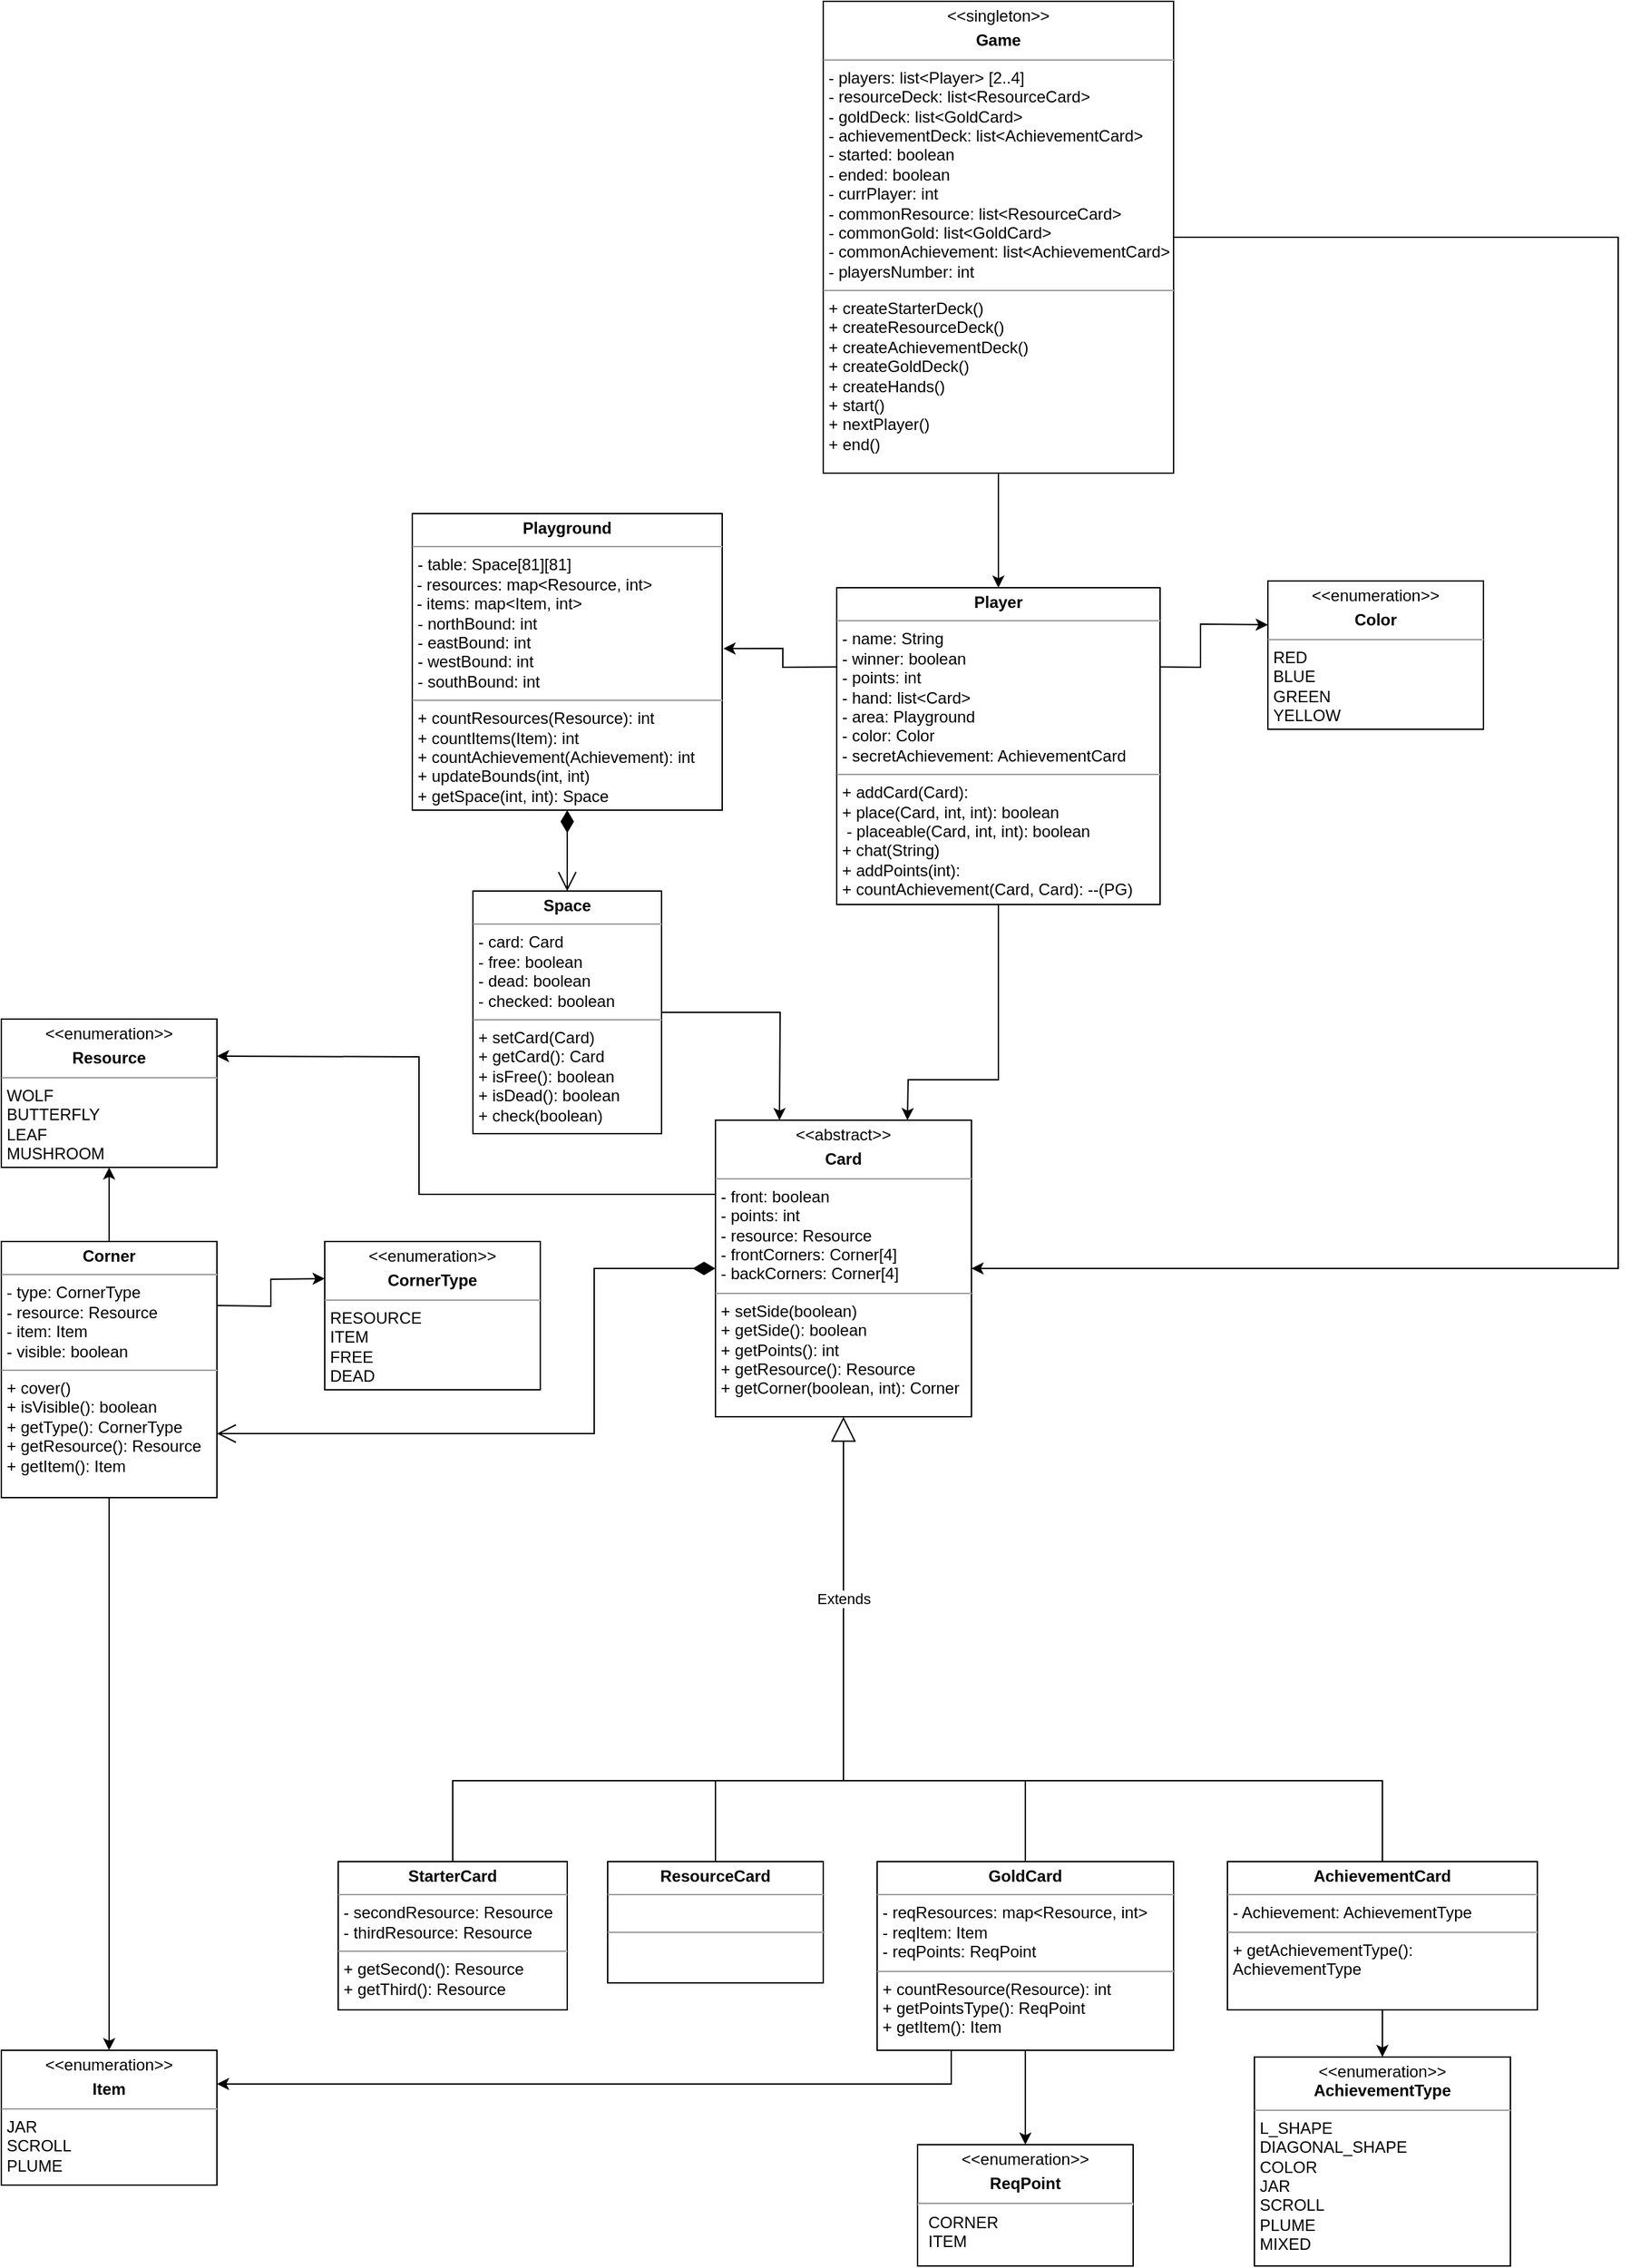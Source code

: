 <mxfile version="24.0.5" type="device">
  <diagram name="Page-1" id="c4acf3e9-155e-7222-9cf6-157b1a14988f">
    <mxGraphModel dx="1474" dy="1116" grid="1" gridSize="10" guides="1" tooltips="1" connect="1" arrows="1" fold="1" page="0" pageScale="1" pageWidth="690" pageHeight="980" background="none" math="0" shadow="0">
      <root>
        <mxCell id="0" />
        <mxCell id="1" parent="0" />
        <mxCell id="VBHyWKRIFcI3ucVcQrfy-1" value="&lt;p style=&quot;margin:0px;margin-top:4px;text-align:center;&quot;&gt;&lt;font style=&quot;font-size: 12px;&quot;&gt;&amp;lt;&amp;lt;singleton&amp;gt;&amp;gt;&lt;/font&gt;&lt;/p&gt;&lt;p style=&quot;margin:0px;margin-top:4px;text-align:center;&quot;&gt;&lt;b&gt;Game&lt;/b&gt;&lt;/p&gt;&lt;hr size=&quot;1&quot;&gt;&lt;p style=&quot;margin:0px;margin-left:4px;&quot;&gt;- players: list&amp;lt;Player&amp;gt; [2..4]&lt;/p&gt;&lt;p style=&quot;margin:0px;margin-left:4px;&quot;&gt;- resourceDeck: list&amp;lt;ResourceCard&amp;gt;&amp;nbsp;&lt;/p&gt;&lt;p style=&quot;margin:0px;margin-left:4px;&quot;&gt;- goldDeck: list&amp;lt;GoldCard&amp;gt;&lt;/p&gt;&lt;p style=&quot;margin:0px;margin-left:4px;&quot;&gt;- achievementDeck: list&amp;lt;AchievementCard&amp;gt;&lt;/p&gt;&lt;p style=&quot;margin:0px;margin-left:4px;&quot;&gt;- started: boolean&lt;/p&gt;&lt;p style=&quot;margin:0px;margin-left:4px;&quot;&gt;- ended: boolean&lt;br&gt;&lt;/p&gt;&lt;p style=&quot;margin:0px;margin-left:4px;&quot;&gt;- currPlayer: int&lt;br&gt;&lt;/p&gt;&lt;p style=&quot;margin:0px;margin-left:4px;&quot;&gt;- commonResource: list&amp;lt;ResourceCard&amp;gt;&amp;nbsp;&lt;/p&gt;&lt;p style=&quot;margin:0px;margin-left:4px;&quot;&gt;- commonGold: list&amp;lt;GoldCard&amp;gt;&lt;/p&gt;&lt;p style=&quot;margin:0px;margin-left:4px;&quot;&gt;- commonAchievement: list&amp;lt;AchievementCard&amp;gt;&lt;/p&gt;&lt;p style=&quot;margin:0px;margin-left:4px;&quot;&gt;- playersNumber: int&lt;br&gt;&lt;/p&gt;&lt;hr size=&quot;1&quot;&gt;&lt;p style=&quot;margin:0px;margin-left:4px;&quot;&gt;+ createStarterDeck()&lt;/p&gt;&lt;p style=&quot;margin:0px;margin-left:4px;&quot;&gt;+ createResourceDeck()&lt;/p&gt;&lt;p style=&quot;margin:0px;margin-left:4px;&quot;&gt;+ createAchievementDeck()&lt;/p&gt;&lt;p style=&quot;margin:0px;margin-left:4px;&quot;&gt;+ createGoldDeck()&lt;/p&gt;&lt;p style=&quot;margin:0px;margin-left:4px;&quot;&gt;+ createHands()&lt;/p&gt;&lt;p style=&quot;margin:0px;margin-left:4px;&quot;&gt;+ start()&lt;/p&gt;&lt;p style=&quot;margin:0px;margin-left:4px;&quot;&gt;+ nextPlayer()&lt;/p&gt;&lt;p style=&quot;margin:0px;margin-left:4px;&quot;&gt;+ end()&lt;br&gt;&lt;/p&gt;" style="verticalAlign=top;align=left;overflow=fill;html=1;whiteSpace=wrap;" parent="1" vertex="1">
          <mxGeometry x="650" y="-40" width="260" height="350" as="geometry" />
        </mxCell>
        <mxCell id="VBHyWKRIFcI3ucVcQrfy-3" value="&lt;p style=&quot;margin:0px;margin-top:4px;text-align:center;&quot;&gt;&lt;b&gt;Player&lt;/b&gt;&lt;/p&gt;&lt;hr size=&quot;1&quot;&gt;&lt;p style=&quot;margin:0px;margin-left:4px;&quot;&gt;- name: String&lt;/p&gt;&lt;p style=&quot;margin:0px;margin-left:4px;&quot;&gt;- winner: boolean&lt;/p&gt;&lt;p style=&quot;margin:0px;margin-left:4px;&quot;&gt;- points: int&lt;/p&gt;&lt;p style=&quot;margin:0px;margin-left:4px;&quot;&gt;- hand: list&amp;lt;Card&amp;gt;&lt;/p&gt;&lt;p style=&quot;margin:0px;margin-left:4px;&quot;&gt;- area: Playground&lt;/p&gt;&lt;p style=&quot;margin:0px;margin-left:4px;&quot;&gt;- color: Color&lt;/p&gt;&lt;p style=&quot;margin:0px;margin-left:4px;&quot;&gt;- secretAchievement: AchievementCard&lt;br&gt;&lt;/p&gt;&lt;hr size=&quot;1&quot;&gt;&lt;p style=&quot;margin:0px;margin-left:4px;&quot;&gt;+ addCard(Card):&lt;/p&gt;&lt;p style=&quot;margin:0px;margin-left:4px;&quot;&gt;+ place(Card, int, int): boolean&lt;br&gt;&lt;/p&gt;&lt;p style=&quot;margin:0px;margin-left:4px;&quot;&gt;&amp;nbsp;- placeable(Card, int, int): boolean&lt;/p&gt;&lt;p style=&quot;margin:0px;margin-left:4px;&quot;&gt;+ chat(String)&lt;/p&gt;&lt;p style=&quot;margin:0px;margin-left:4px;&quot;&gt;+ addPoints(int):&lt;/p&gt;&lt;p style=&quot;margin:0px;margin-left:4px;&quot;&gt;+ countAchievement(Card, Card): --(PG)&lt;/p&gt;&lt;div&gt;&lt;br&gt;&lt;/div&gt;" style="verticalAlign=top;align=left;overflow=fill;html=1;whiteSpace=wrap;" parent="1" vertex="1">
          <mxGeometry x="660" y="395" width="240" height="235" as="geometry" />
        </mxCell>
        <mxCell id="VBHyWKRIFcI3ucVcQrfy-13" value="&lt;p style=&quot;margin:0px;margin-top:4px;text-align:center;&quot;&gt;&lt;b&gt;Playground&lt;/b&gt;&lt;/p&gt;&lt;hr size=&quot;1&quot;&gt;&lt;p style=&quot;margin:0px;margin-left:4px;&quot;&gt;- table: Space[81][81]&lt;/p&gt;&lt;div&gt;&amp;nbsp;- resources: map&amp;lt;Resource, int&amp;gt; &lt;br&gt;&lt;/div&gt;&lt;div&gt;&amp;nbsp;- items: map&amp;lt;Item, int&amp;gt; &lt;/div&gt;&lt;p style=&quot;margin:0px;margin-left:4px;&quot;&gt;- northBound: int&lt;/p&gt;&lt;p style=&quot;margin:0px;margin-left:4px;&quot;&gt;- eastBound: int&lt;br&gt;- westBound: int&lt;/p&gt;&lt;p style=&quot;margin:0px;margin-left:4px;&quot;&gt;- southBound: int&lt;br&gt;&lt;/p&gt;&lt;hr size=&quot;1&quot;&gt;&lt;p style=&quot;margin:0px;margin-left:4px;&quot;&gt;+ countResources(Resource): int&lt;/p&gt;&lt;p style=&quot;margin:0px;margin-left:4px;&quot;&gt;+ countItems(Item): int&lt;/p&gt;&lt;p style=&quot;margin:0px;margin-left:4px;&quot;&gt;+ countAchievement(Achievement): int&lt;/p&gt;&lt;p style=&quot;margin:0px;margin-left:4px;&quot;&gt;+ updateBounds(int, int)&lt;/p&gt;&lt;p style=&quot;margin:0px;margin-left:4px;&quot;&gt;+ getSpace(int, int): Space&lt;br&gt;&lt;/p&gt;" style="verticalAlign=top;align=left;overflow=fill;html=1;whiteSpace=wrap;" parent="1" vertex="1">
          <mxGeometry x="345" y="340" width="230" height="220" as="geometry" />
        </mxCell>
        <mxCell id="VBHyWKRIFcI3ucVcQrfy-16" value="&lt;p style=&quot;margin:0px;margin-top:4px;text-align:center;&quot;&gt;&amp;lt;&amp;lt;abstract&amp;gt;&amp;gt;&lt;/p&gt;&lt;p style=&quot;margin:0px;margin-top:4px;text-align:center;&quot;&gt;&lt;b&gt;Card&lt;/b&gt;&lt;/p&gt;&lt;hr size=&quot;1&quot;&gt;&lt;p style=&quot;margin:0px;margin-left:4px;&quot;&gt;- front: boolean&lt;/p&gt;&lt;p style=&quot;margin:0px;margin-left:4px;&quot;&gt;- points: int&lt;/p&gt;&lt;p style=&quot;margin:0px;margin-left:4px;&quot;&gt;- resource: Resource&lt;/p&gt;&lt;p style=&quot;margin:0px;margin-left:4px;&quot;&gt;- frontCorners: Corner[4]&lt;/p&gt;&lt;p style=&quot;margin:0px;margin-left:4px;&quot;&gt;- backCorners: Corner[4]&lt;/p&gt;&lt;hr size=&quot;1&quot;&gt;&lt;p style=&quot;margin:0px;margin-left:4px;&quot;&gt;+ setSide(boolean)&lt;/p&gt;&lt;p style=&quot;margin:0px;margin-left:4px;&quot;&gt;+ getSide(): boolean&lt;/p&gt;&lt;p style=&quot;margin:0px;margin-left:4px;&quot;&gt;+ getPoints(): int&lt;/p&gt;&lt;p style=&quot;margin:0px;margin-left:4px;&quot;&gt;+ getResource(): Resource&lt;br&gt;&lt;/p&gt;&lt;p style=&quot;margin:0px;margin-left:4px;&quot;&gt;+ getCorner(boolean, int): Corner&lt;br&gt;&lt;/p&gt;" style="verticalAlign=top;align=left;overflow=fill;html=1;whiteSpace=wrap;" parent="1" vertex="1">
          <mxGeometry x="570" y="790" width="190" height="220" as="geometry" />
        </mxCell>
        <mxCell id="VBHyWKRIFcI3ucVcQrfy-17" value="&lt;p style=&quot;margin:0px;margin-top:4px;text-align:center;&quot;&gt;&amp;lt;&amp;lt;enumeration&amp;gt;&amp;gt;&lt;/p&gt;&lt;p style=&quot;margin:0px;margin-top:4px;text-align:center;&quot;&gt;&lt;b&gt;Resource&lt;/b&gt;&lt;/p&gt;&lt;hr size=&quot;1&quot;&gt;&lt;p style=&quot;margin:0px;margin-left:4px;&quot;&gt;WOLF&lt;/p&gt;&lt;p style=&quot;margin:0px;margin-left:4px;&quot;&gt;BUTTERFLY&lt;/p&gt;&lt;p style=&quot;margin:0px;margin-left:4px;&quot;&gt;LEAF&lt;/p&gt;&lt;p style=&quot;margin:0px;margin-left:4px;&quot;&gt;MUSHROOM&lt;/p&gt;" style="verticalAlign=top;align=left;overflow=fill;html=1;whiteSpace=wrap;" parent="1" vertex="1">
          <mxGeometry x="40" y="715" width="160" height="110" as="geometry" />
        </mxCell>
        <mxCell id="VBHyWKRIFcI3ucVcQrfy-19" value="&lt;p style=&quot;margin:0px;margin-top:4px;text-align:center;&quot;&gt;&lt;b&gt;ResourceCard&lt;/b&gt;&lt;/p&gt;&lt;hr size=&quot;1&quot;&gt;&lt;p style=&quot;margin:0px;margin-left:4px;&quot;&gt;&lt;br&gt;&lt;/p&gt;&lt;hr size=&quot;1&quot;&gt;&lt;p style=&quot;margin:0px;margin-left:4px;&quot;&gt;&lt;br&gt;&lt;/p&gt;" style="verticalAlign=top;align=left;overflow=fill;html=1;whiteSpace=wrap;" parent="1" vertex="1">
          <mxGeometry x="490" y="1340" width="160" height="90" as="geometry" />
        </mxCell>
        <mxCell id="VBHyWKRIFcI3ucVcQrfy-21" value="&lt;p style=&quot;margin:0px;margin-top:4px;text-align:center;&quot;&gt;&lt;b&gt;GoldCard&lt;/b&gt;&lt;/p&gt;&lt;hr size=&quot;1&quot;&gt;&lt;p style=&quot;margin:0px;margin-left:4px;&quot;&gt;- reqResources: map&amp;lt;Resource, int&amp;gt; &lt;br&gt;&lt;/p&gt;&lt;p style=&quot;margin:0px;margin-left:4px;&quot;&gt;- reqItem: Item&lt;/p&gt;&lt;p style=&quot;margin:0px;margin-left:4px;&quot;&gt;- reqPoints: ReqPoint&lt;/p&gt;&lt;hr size=&quot;1&quot;&gt;&lt;p style=&quot;margin:0px;margin-left:4px;&quot;&gt;+ countResource(Resource): int&lt;/p&gt;&lt;p style=&quot;margin:0px;margin-left:4px;&quot;&gt;+ getPointsType(): ReqPoint&lt;br&gt;&lt;/p&gt;&lt;p style=&quot;margin:0px;margin-left:4px;&quot;&gt;+ getItem(): Item&lt;br&gt;&lt;/p&gt;" style="verticalAlign=top;align=left;overflow=fill;html=1;whiteSpace=wrap;" parent="1" vertex="1">
          <mxGeometry x="690" y="1340" width="220" height="140" as="geometry" />
        </mxCell>
        <mxCell id="VBHyWKRIFcI3ucVcQrfy-22" value="&lt;p style=&quot;margin: 4px 0px 0px; text-align: center;&quot;&gt;&lt;font style=&quot;font-size: 12px;&quot;&gt;&amp;lt;&amp;lt;enumeration&amp;gt;&amp;gt;&lt;/font&gt;&lt;/p&gt;&lt;p style=&quot;margin: 4px 0px 0px; text-align: center;&quot;&gt;&lt;b&gt;ReqPoint&lt;/b&gt;&lt;/p&gt;&lt;hr&gt;&lt;p style=&quot;margin:0px;margin-left:8px;&quot;&gt;CORNER&lt;/p&gt;&lt;p style=&quot;margin:0px;margin-left:8px;&quot;&gt;ITEM&lt;/p&gt;" style="verticalAlign=top;align=left;overflow=fill;html=1;whiteSpace=wrap;" parent="1" vertex="1">
          <mxGeometry x="720" y="1550" width="160" height="90" as="geometry" />
        </mxCell>
        <mxCell id="VBHyWKRIFcI3ucVcQrfy-25" value="&lt;p style=&quot;margin:0px;margin-top:4px;text-align:center;&quot;&gt;&lt;b&gt;StarterCard&lt;/b&gt;&lt;/p&gt;&lt;hr size=&quot;1&quot;&gt;&lt;p style=&quot;margin:0px;margin-left:4px;&quot;&gt;- secondResource: Resource&lt;/p&gt;&lt;p style=&quot;margin:0px;margin-left:4px;&quot;&gt;- thirdResource: Resource&lt;/p&gt;&lt;hr size=&quot;1&quot;&gt;&lt;p style=&quot;margin:0px;margin-left:4px;&quot;&gt;+ getSecond(): Resource&lt;/p&gt;&lt;p style=&quot;margin:0px;margin-left:4px;&quot;&gt;+ getThird(): Resource&lt;/p&gt;" style="verticalAlign=top;align=left;overflow=fill;html=1;whiteSpace=wrap;" parent="1" vertex="1">
          <mxGeometry x="290" y="1340" width="170" height="110" as="geometry" />
        </mxCell>
        <mxCell id="VBHyWKRIFcI3ucVcQrfy-26" value="&lt;p style=&quot;margin:0px;margin-top:4px;text-align:center;&quot;&gt;&lt;b&gt;AchievementCard&lt;/b&gt;&lt;/p&gt;&lt;hr size=&quot;1&quot;&gt;&lt;p style=&quot;margin:0px;margin-left:4px;&quot;&gt;- Achievement: AchievementType&lt;/p&gt;&lt;hr size=&quot;1&quot;&gt;&lt;p style=&quot;margin:0px;margin-left:4px;&quot;&gt;+ getAchievementType(): AchievementType&lt;/p&gt;" style="verticalAlign=top;align=left;overflow=fill;html=1;whiteSpace=wrap;" parent="1" vertex="1">
          <mxGeometry x="950" y="1340" width="230" height="110" as="geometry" />
        </mxCell>
        <mxCell id="VBHyWKRIFcI3ucVcQrfy-27" value="&lt;p style=&quot;margin:0px;margin-top:4px;text-align:center;&quot;&gt;&amp;lt;&amp;lt;enumeration&amp;gt;&amp;gt;&lt;br&gt;&lt;b&gt;AchievementType&lt;/b&gt;&lt;/p&gt;&lt;hr size=&quot;1&quot;&gt;&lt;p style=&quot;margin:0px;margin-left:4px;&quot;&gt;L_SHAPE&lt;/p&gt;&lt;p style=&quot;margin:0px;margin-left:4px;&quot;&gt;DIAGONAL_SHAPE&lt;/p&gt;&lt;p style=&quot;margin:0px;margin-left:4px;&quot;&gt;COLOR&lt;/p&gt;&lt;p style=&quot;margin:0px;margin-left:4px;&quot;&gt;JAR&lt;/p&gt;&lt;p style=&quot;margin:0px;margin-left:4px;&quot;&gt;SCROLL&lt;/p&gt;&lt;p style=&quot;margin:0px;margin-left:4px;&quot;&gt;PLUME&lt;/p&gt;&lt;p style=&quot;margin:0px;margin-left:4px;&quot;&gt;MIXED&lt;/p&gt;" style="verticalAlign=top;align=left;overflow=fill;html=1;whiteSpace=wrap;" parent="1" vertex="1">
          <mxGeometry x="970" y="1485" width="190" height="155" as="geometry" />
        </mxCell>
        <mxCell id="9KjA4H4EcXaX_7E6Pq11-5" value="" style="endArrow=classic;html=1;rounded=0;entryX=0.5;entryY=0;entryDx=0;entryDy=0;exitX=0.5;exitY=1;exitDx=0;exitDy=0;" parent="1" source="VBHyWKRIFcI3ucVcQrfy-21" target="VBHyWKRIFcI3ucVcQrfy-22" edge="1">
          <mxGeometry width="50" height="50" relative="1" as="geometry">
            <mxPoint x="870" y="1650" as="sourcePoint" />
            <mxPoint x="920" y="1600" as="targetPoint" />
          </mxGeometry>
        </mxCell>
        <mxCell id="9KjA4H4EcXaX_7E6Pq11-6" value="" style="endArrow=classic;html=1;rounded=0;entryX=0.5;entryY=0;entryDx=0;entryDy=0;exitX=0.5;exitY=1;exitDx=0;exitDy=0;" parent="1" source="VBHyWKRIFcI3ucVcQrfy-26" target="VBHyWKRIFcI3ucVcQrfy-27" edge="1">
          <mxGeometry width="50" height="50" relative="1" as="geometry">
            <mxPoint x="910" y="1490" as="sourcePoint" />
            <mxPoint x="960" y="1440" as="targetPoint" />
          </mxGeometry>
        </mxCell>
        <mxCell id="9KjA4H4EcXaX_7E6Pq11-11" value="Extends" style="endArrow=block;endSize=16;endFill=0;html=1;rounded=0;entryX=0.5;entryY=1;entryDx=0;entryDy=0;" parent="1" target="VBHyWKRIFcI3ucVcQrfy-16" edge="1">
          <mxGeometry width="160" relative="1" as="geometry">
            <mxPoint x="665" y="1280" as="sourcePoint" />
            <mxPoint x="710" y="1130" as="targetPoint" />
            <Array as="points" />
          </mxGeometry>
        </mxCell>
        <mxCell id="9KjA4H4EcXaX_7E6Pq11-15" value="" style="endArrow=classic;html=1;rounded=0;entryX=0.5;entryY=0;entryDx=0;entryDy=0;exitX=0.5;exitY=1;exitDx=0;exitDy=0;" parent="1" source="VBHyWKRIFcI3ucVcQrfy-1" target="VBHyWKRIFcI3ucVcQrfy-3" edge="1">
          <mxGeometry width="50" height="50" relative="1" as="geometry">
            <mxPoint x="700" y="300" as="sourcePoint" />
            <mxPoint x="880" y="330" as="targetPoint" />
          </mxGeometry>
        </mxCell>
        <mxCell id="9KjA4H4EcXaX_7E6Pq11-17" value="" style="endArrow=classic;html=1;rounded=0;entryX=0;entryY=0.25;entryDx=0;entryDy=0;exitX=1;exitY=0.25;exitDx=0;exitDy=0;" parent="1" source="VBHyWKRIFcI3ucVcQrfy-3" edge="1">
          <mxGeometry width="50" height="50" relative="1" as="geometry">
            <mxPoint x="650" y="340" as="sourcePoint" />
            <mxPoint x="980.0" y="422.5" as="targetPoint" />
            <Array as="points">
              <mxPoint x="930" y="454" />
              <mxPoint x="930" y="422" />
            </Array>
          </mxGeometry>
        </mxCell>
        <mxCell id="9KjA4H4EcXaX_7E6Pq11-19" value="" style="endArrow=classic;html=1;rounded=0;exitX=0.5;exitY=1;exitDx=0;exitDy=0;entryX=0.75;entryY=0;entryDx=0;entryDy=0;" parent="1" source="VBHyWKRIFcI3ucVcQrfy-3" target="VBHyWKRIFcI3ucVcQrfy-16" edge="1">
          <mxGeometry width="50" height="50" relative="1" as="geometry">
            <mxPoint x="650" y="630" as="sourcePoint" />
            <mxPoint x="700" y="580" as="targetPoint" />
            <Array as="points">
              <mxPoint x="780" y="760" />
              <mxPoint x="713" y="760" />
            </Array>
          </mxGeometry>
        </mxCell>
        <mxCell id="9KjA4H4EcXaX_7E6Pq11-20" value="" style="endArrow=classic;html=1;rounded=0;exitX=1;exitY=0.5;exitDx=0;exitDy=0;entryX=1;entryY=0.5;entryDx=0;entryDy=0;" parent="1" source="VBHyWKRIFcI3ucVcQrfy-1" target="VBHyWKRIFcI3ucVcQrfy-16" edge="1">
          <mxGeometry width="50" height="50" relative="1" as="geometry">
            <mxPoint x="650" y="490" as="sourcePoint" />
            <mxPoint x="1240" y="1100" as="targetPoint" />
            <Array as="points">
              <mxPoint x="1240" y="135" />
              <mxPoint x="1240" y="900" />
            </Array>
          </mxGeometry>
        </mxCell>
        <mxCell id="9KjA4H4EcXaX_7E6Pq11-41" value="&lt;p style=&quot;margin:0px;margin-top:4px;text-align:center;&quot;&gt;&lt;b&gt;Corner&lt;/b&gt;&lt;/p&gt;&lt;hr size=&quot;1&quot;&gt;&lt;p style=&quot;margin:0px;margin-left:4px;&quot;&gt;- type: CornerType&lt;br&gt;&lt;/p&gt;&lt;p style=&quot;margin:0px;margin-left:4px;&quot;&gt;- resource: Resource&lt;/p&gt;&lt;p style=&quot;margin:0px;margin-left:4px;&quot;&gt;- item: Item&lt;/p&gt;&lt;p style=&quot;margin:0px;margin-left:4px;&quot;&gt;- visible: boolean&lt;br&gt;&lt;/p&gt;&lt;hr size=&quot;1&quot;&gt;&lt;p style=&quot;margin:0px;margin-left:4px;&quot;&gt;+ cover()&lt;/p&gt;&lt;p style=&quot;margin:0px;margin-left:4px;&quot;&gt;+ isVisible(): boolean&lt;/p&gt;&lt;p style=&quot;margin:0px;margin-left:4px;&quot;&gt;+ getType(): CornerType&lt;/p&gt;&lt;p style=&quot;margin:0px;margin-left:4px;&quot;&gt;+ getResource(): Resource&lt;/p&gt;&lt;p style=&quot;margin:0px;margin-left:4px;&quot;&gt;+ getItem(): Item&lt;br&gt;&lt;/p&gt;" style="verticalAlign=top;align=left;overflow=fill;html=1;whiteSpace=wrap;" parent="1" vertex="1">
          <mxGeometry x="40" y="880" width="160" height="190" as="geometry" />
        </mxCell>
        <mxCell id="9KjA4H4EcXaX_7E6Pq11-42" value="&lt;p style=&quot;margin:0px;margin-top:4px;text-align:center;&quot;&gt;&amp;lt;&amp;lt;enumeration&amp;gt;&amp;gt;&lt;/p&gt;&lt;p style=&quot;margin:0px;margin-top:4px;text-align:center;&quot;&gt;&lt;b&gt;Item&lt;/b&gt;&lt;/p&gt;&lt;hr size=&quot;1&quot;&gt;&lt;p style=&quot;margin:0px;margin-left:4px;&quot;&gt;JAR&lt;/p&gt;&lt;p style=&quot;margin:0px;margin-left:4px;&quot;&gt;SCROLL&lt;/p&gt;&lt;p style=&quot;margin:0px;margin-left:4px;&quot;&gt;PLUME&lt;/p&gt;" style="verticalAlign=top;align=left;overflow=fill;html=1;whiteSpace=wrap;" parent="1" vertex="1">
          <mxGeometry x="40" y="1480" width="160" height="100" as="geometry" />
        </mxCell>
        <mxCell id="9KjA4H4EcXaX_7E6Pq11-44" value="" style="endArrow=classic;html=1;rounded=0;entryX=0.5;entryY=1;entryDx=0;entryDy=0;exitX=0.5;exitY=0;exitDx=0;exitDy=0;" parent="1" source="9KjA4H4EcXaX_7E6Pq11-41" target="VBHyWKRIFcI3ucVcQrfy-17" edge="1">
          <mxGeometry width="50" height="50" relative="1" as="geometry">
            <mxPoint x="420" y="1040" as="sourcePoint" />
            <mxPoint x="470" y="990" as="targetPoint" />
          </mxGeometry>
        </mxCell>
        <mxCell id="9KjA4H4EcXaX_7E6Pq11-45" value="" style="endArrow=classic;html=1;rounded=0;exitX=0;exitY=0.25;exitDx=0;exitDy=0;entryX=1;entryY=0.25;entryDx=0;entryDy=0;" parent="1" source="VBHyWKRIFcI3ucVcQrfy-16" target="VBHyWKRIFcI3ucVcQrfy-17" edge="1">
          <mxGeometry width="50" height="50" relative="1" as="geometry">
            <mxPoint x="500" y="1040" as="sourcePoint" />
            <mxPoint x="550" y="990" as="targetPoint" />
            <Array as="points">
              <mxPoint x="350" y="845" />
              <mxPoint x="350" y="743" />
            </Array>
          </mxGeometry>
        </mxCell>
        <mxCell id="9KjA4H4EcXaX_7E6Pq11-46" value="" style="endArrow=classic;html=1;rounded=0;exitX=0.5;exitY=1;exitDx=0;exitDy=0;entryX=0.5;entryY=0;entryDx=0;entryDy=0;" parent="1" source="9KjA4H4EcXaX_7E6Pq11-41" target="9KjA4H4EcXaX_7E6Pq11-42" edge="1">
          <mxGeometry width="50" height="50" relative="1" as="geometry">
            <mxPoint x="420" y="1040" as="sourcePoint" />
            <mxPoint x="470" y="990" as="targetPoint" />
          </mxGeometry>
        </mxCell>
        <mxCell id="9KjA4H4EcXaX_7E6Pq11-50" value="" style="endArrow=classic;html=1;rounded=0;entryX=1;entryY=0.25;entryDx=0;entryDy=0;exitX=0.25;exitY=1;exitDx=0;exitDy=0;" parent="1" source="VBHyWKRIFcI3ucVcQrfy-21" target="9KjA4H4EcXaX_7E6Pq11-42" edge="1">
          <mxGeometry width="50" height="50" relative="1" as="geometry">
            <mxPoint x="460" y="1380" as="sourcePoint" />
            <mxPoint x="510" y="1330" as="targetPoint" />
            <Array as="points">
              <mxPoint x="745" y="1505" />
            </Array>
          </mxGeometry>
        </mxCell>
        <mxCell id="9KjA4H4EcXaX_7E6Pq11-51" value="&lt;p style=&quot;margin:0px;margin-top:4px;text-align:center;&quot;&gt;&amp;lt;&amp;lt;enumeration&amp;gt;&amp;gt;&lt;/p&gt;&lt;p style=&quot;margin:0px;margin-top:4px;text-align:center;&quot;&gt;&lt;b&gt;CornerType&lt;/b&gt;&lt;br&gt;&lt;/p&gt;&lt;hr size=&quot;1&quot;&gt;&lt;p style=&quot;margin:0px;margin-left:4px;&quot;&gt;RESOURCE&lt;br&gt;&lt;/p&gt;&lt;p style=&quot;margin:0px;margin-left:4px;&quot;&gt;ITEM&lt;/p&gt;&lt;p style=&quot;margin:0px;margin-left:4px;&quot;&gt;FREE&lt;/p&gt;&lt;p style=&quot;margin:0px;margin-left:4px;&quot;&gt;DEAD&lt;/p&gt;" style="verticalAlign=top;align=left;overflow=fill;html=1;whiteSpace=wrap;" parent="1" vertex="1">
          <mxGeometry x="280" y="880" width="160" height="110" as="geometry" />
        </mxCell>
        <mxCell id="9KjA4H4EcXaX_7E6Pq11-52" value="" style="endArrow=classic;html=1;rounded=0;exitX=1;exitY=0.25;exitDx=0;exitDy=0;entryX=0;entryY=0.25;entryDx=0;entryDy=0;" parent="1" source="9KjA4H4EcXaX_7E6Pq11-41" target="9KjA4H4EcXaX_7E6Pq11-51" edge="1">
          <mxGeometry width="50" height="50" relative="1" as="geometry">
            <mxPoint x="460" y="1060" as="sourcePoint" />
            <mxPoint x="510" y="1010" as="targetPoint" />
            <Array as="points">
              <mxPoint x="240" y="928" />
              <mxPoint x="240" y="908" />
            </Array>
          </mxGeometry>
        </mxCell>
        <mxCell id="7Q8JWQBwUeFJPMpjAtA_-2" value="" style="endArrow=none;html=1;rounded=0;exitX=0.5;exitY=0;exitDx=0;exitDy=0;" parent="1" source="VBHyWKRIFcI3ucVcQrfy-25" edge="1">
          <mxGeometry width="50" height="50" relative="1" as="geometry">
            <mxPoint x="670" y="1240" as="sourcePoint" />
            <mxPoint x="650" y="1280" as="targetPoint" />
            <Array as="points">
              <mxPoint x="375" y="1280" />
            </Array>
          </mxGeometry>
        </mxCell>
        <mxCell id="7Q8JWQBwUeFJPMpjAtA_-3" value="" style="endArrow=none;html=1;rounded=0;exitX=0.5;exitY=0;exitDx=0;exitDy=0;" parent="1" source="VBHyWKRIFcI3ucVcQrfy-19" edge="1">
          <mxGeometry width="50" height="50" relative="1" as="geometry">
            <mxPoint x="670" y="1240" as="sourcePoint" />
            <mxPoint x="570" y="1280" as="targetPoint" />
          </mxGeometry>
        </mxCell>
        <mxCell id="7Q8JWQBwUeFJPMpjAtA_-4" value="" style="endArrow=none;html=1;rounded=0;entryX=0.5;entryY=0;entryDx=0;entryDy=0;" parent="1" target="VBHyWKRIFcI3ucVcQrfy-21" edge="1">
          <mxGeometry width="50" height="50" relative="1" as="geometry">
            <mxPoint x="800" y="1280" as="sourcePoint" />
            <mxPoint x="720" y="1190" as="targetPoint" />
          </mxGeometry>
        </mxCell>
        <mxCell id="7Q8JWQBwUeFJPMpjAtA_-5" value="" style="endArrow=none;html=1;rounded=0;entryX=0.5;entryY=0;entryDx=0;entryDy=0;" parent="1" target="VBHyWKRIFcI3ucVcQrfy-26" edge="1">
          <mxGeometry width="50" height="50" relative="1" as="geometry">
            <mxPoint x="650" y="1280" as="sourcePoint" />
            <mxPoint x="720" y="1190" as="targetPoint" />
            <Array as="points">
              <mxPoint x="1065" y="1280" />
            </Array>
          </mxGeometry>
        </mxCell>
        <mxCell id="7Q8JWQBwUeFJPMpjAtA_-7" value="" style="endArrow=open;html=1;endSize=12;startArrow=diamondThin;startSize=14;startFill=1;edgeStyle=orthogonalEdgeStyle;align=left;verticalAlign=bottom;rounded=0;exitX=0;exitY=0.5;exitDx=0;exitDy=0;entryX=1;entryY=0.75;entryDx=0;entryDy=0;" parent="1" source="VBHyWKRIFcI3ucVcQrfy-16" target="9KjA4H4EcXaX_7E6Pq11-41" edge="1">
          <mxGeometry x="-0.878" relative="1" as="geometry">
            <mxPoint x="550" y="900" as="sourcePoint" />
            <mxPoint x="470" y="980" as="targetPoint" />
            <Array as="points">
              <mxPoint x="480" y="900" />
              <mxPoint x="480" y="1023" />
            </Array>
            <mxPoint as="offset" />
          </mxGeometry>
        </mxCell>
        <mxCell id="7Q8JWQBwUeFJPMpjAtA_-9" value="&lt;p style=&quot;margin:0px;margin-top:4px;text-align:center;&quot;&gt;&amp;lt;&amp;lt;enumeration&amp;gt;&amp;gt;&lt;/p&gt;&lt;p style=&quot;margin:0px;margin-top:4px;text-align:center;&quot;&gt;&lt;b&gt;Color&lt;/b&gt;&lt;br&gt;&lt;/p&gt;&lt;hr size=&quot;1&quot;&gt;&lt;p style=&quot;margin:0px;margin-left:4px;&quot;&gt;RED&lt;br&gt;&lt;/p&gt;&lt;p style=&quot;margin:0px;margin-left:4px;&quot;&gt;BLUE&lt;/p&gt;&lt;p style=&quot;margin:0px;margin-left:4px;&quot;&gt;GREEN&lt;/p&gt;&lt;p style=&quot;margin:0px;margin-left:4px;&quot;&gt;YELLOW&lt;/p&gt;" style="verticalAlign=top;align=left;overflow=fill;html=1;whiteSpace=wrap;" parent="1" vertex="1">
          <mxGeometry x="980" y="390" width="160" height="110" as="geometry" />
        </mxCell>
        <mxCell id="7Q8JWQBwUeFJPMpjAtA_-11" style="edgeStyle=orthogonalEdgeStyle;rounded=0;orthogonalLoop=1;jettySize=auto;html=1;exitX=0.5;exitY=1;exitDx=0;exitDy=0;" parent="1" source="VBHyWKRIFcI3ucVcQrfy-16" target="VBHyWKRIFcI3ucVcQrfy-16" edge="1">
          <mxGeometry relative="1" as="geometry" />
        </mxCell>
        <mxCell id="mR6tvdOViw74VSjQAa9q-1" value="&lt;p style=&quot;margin:0px;margin-top:4px;text-align:center;&quot;&gt;&lt;b&gt;Space&lt;/b&gt;&lt;/p&gt;&lt;hr size=&quot;1&quot;&gt;&lt;p style=&quot;margin:0px;margin-left:4px;&quot;&gt;- card: Card&lt;br&gt;&lt;/p&gt;&lt;p style=&quot;margin:0px;margin-left:4px;&quot;&gt;- free: boolean&lt;/p&gt;&lt;p style=&quot;margin:0px;margin-left:4px;&quot;&gt;- dead: boolean&lt;/p&gt;&lt;p style=&quot;margin:0px;margin-left:4px;&quot;&gt;- checked: boolean&lt;/p&gt;&lt;hr size=&quot;1&quot;&gt;&lt;p style=&quot;margin:0px;margin-left:4px;&quot;&gt;+ setCard(Card)&lt;br&gt;&lt;/p&gt;&lt;p style=&quot;margin:0px;margin-left:4px;&quot;&gt;+ getCard(): Card&lt;br&gt;&lt;/p&gt;&lt;p style=&quot;margin:0px;margin-left:4px;&quot;&gt;+ isFree(): boolean&lt;br&gt;&lt;/p&gt;&lt;p style=&quot;margin:0px;margin-left:4px;&quot;&gt;+ isDead(): boolean&lt;/p&gt;&lt;p style=&quot;margin:0px;margin-left:4px;&quot;&gt;+ check(boolean)&lt;/p&gt;&lt;p style=&quot;margin:0px;margin-left:4px;&quot;&gt;&lt;/p&gt;" style="verticalAlign=top;align=left;overflow=fill;html=1;whiteSpace=wrap;" parent="1" vertex="1">
          <mxGeometry x="390" y="620" width="140" height="180" as="geometry" />
        </mxCell>
        <mxCell id="mR6tvdOViw74VSjQAa9q-6" value="" style="endArrow=classic;html=1;rounded=0;entryX=0.25;entryY=0;entryDx=0;entryDy=0;exitX=1;exitY=0.5;exitDx=0;exitDy=0;" parent="1" source="mR6tvdOViw74VSjQAa9q-1" target="VBHyWKRIFcI3ucVcQrfy-16" edge="1">
          <mxGeometry width="50" height="50" relative="1" as="geometry">
            <mxPoint x="550" y="740" as="sourcePoint" />
            <mxPoint x="650" y="660" as="targetPoint" />
            <Array as="points">
              <mxPoint x="618" y="710" />
            </Array>
          </mxGeometry>
        </mxCell>
        <mxCell id="mR6tvdOViw74VSjQAa9q-10" value="" style="endArrow=classic;html=1;rounded=0;entryX=1.004;entryY=0.455;entryDx=0;entryDy=0;entryPerimeter=0;exitX=0;exitY=0.25;exitDx=0;exitDy=0;" parent="1" source="VBHyWKRIFcI3ucVcQrfy-3" target="VBHyWKRIFcI3ucVcQrfy-13" edge="1">
          <mxGeometry width="50" height="50" relative="1" as="geometry">
            <mxPoint x="730" y="570" as="sourcePoint" />
            <mxPoint x="780" y="520" as="targetPoint" />
            <Array as="points">
              <mxPoint x="620" y="454" />
              <mxPoint x="620" y="440" />
            </Array>
          </mxGeometry>
        </mxCell>
        <mxCell id="mR6tvdOViw74VSjQAa9q-12" value="" style="endArrow=open;html=1;endSize=12;startArrow=diamondThin;startSize=14;startFill=1;edgeStyle=orthogonalEdgeStyle;align=left;verticalAlign=bottom;rounded=0;entryX=0.5;entryY=0;entryDx=0;entryDy=0;exitX=0.5;exitY=1;exitDx=0;exitDy=0;" parent="1" source="VBHyWKRIFcI3ucVcQrfy-13" target="mR6tvdOViw74VSjQAa9q-1" edge="1">
          <mxGeometry x="-0.875" y="20" relative="1" as="geometry">
            <mxPoint x="450" y="580" as="sourcePoint" />
            <mxPoint x="610" y="580" as="targetPoint" />
            <mxPoint as="offset" />
          </mxGeometry>
        </mxCell>
        <mxCell id="DF0XxkstoRHmBpMt2SlA-1" style="edgeStyle=orthogonalEdgeStyle;rounded=0;orthogonalLoop=1;jettySize=auto;html=1;exitX=0.5;exitY=1;exitDx=0;exitDy=0;" edge="1" parent="1" source="VBHyWKRIFcI3ucVcQrfy-1" target="VBHyWKRIFcI3ucVcQrfy-1">
          <mxGeometry relative="1" as="geometry" />
        </mxCell>
      </root>
    </mxGraphModel>
  </diagram>
</mxfile>
